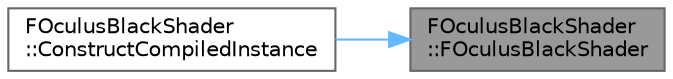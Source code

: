 digraph "FOculusBlackShader::FOculusBlackShader"
{
 // INTERACTIVE_SVG=YES
 // LATEX_PDF_SIZE
  bgcolor="transparent";
  edge [fontname=Helvetica,fontsize=10,labelfontname=Helvetica,labelfontsize=10];
  node [fontname=Helvetica,fontsize=10,shape=box,height=0.2,width=0.4];
  rankdir="RL";
  Node1 [id="Node000001",label="FOculusBlackShader\l::FOculusBlackShader",height=0.2,width=0.4,color="gray40", fillcolor="grey60", style="filled", fontcolor="black",tooltip=" "];
  Node1 -> Node2 [id="edge1_Node000001_Node000002",dir="back",color="steelblue1",style="solid",tooltip=" "];
  Node2 [id="Node000002",label="FOculusBlackShader\l::ConstructCompiledInstance",height=0.2,width=0.4,color="grey40", fillcolor="white", style="filled",URL="$d9/d78/classFOculusBlackShader.html#ad37e23de412ce7343ee87871c194459c",tooltip=" "];
}
